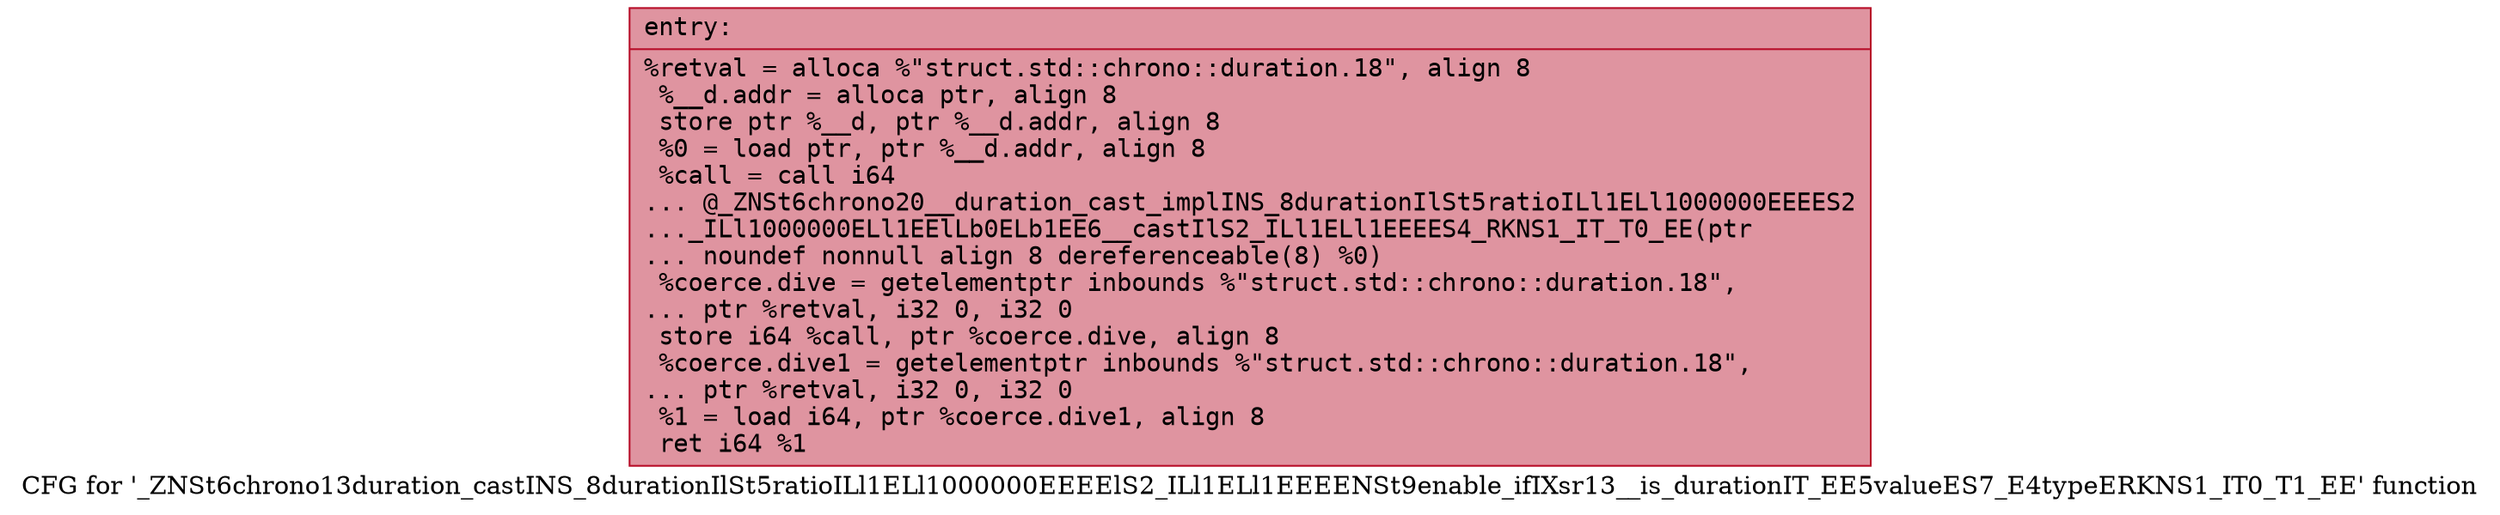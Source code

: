 digraph "CFG for '_ZNSt6chrono13duration_castINS_8durationIlSt5ratioILl1ELl1000000EEEElS2_ILl1ELl1EEEENSt9enable_ifIXsr13__is_durationIT_EE5valueES7_E4typeERKNS1_IT0_T1_EE' function" {
	label="CFG for '_ZNSt6chrono13duration_castINS_8durationIlSt5ratioILl1ELl1000000EEEElS2_ILl1ELl1EEEENSt9enable_ifIXsr13__is_durationIT_EE5valueES7_E4typeERKNS1_IT0_T1_EE' function";

	Node0x5651cd87c780 [shape=record,color="#b70d28ff", style=filled, fillcolor="#b70d2870" fontname="Courier",label="{entry:\l|  %retval = alloca %\"struct.std::chrono::duration.18\", align 8\l  %__d.addr = alloca ptr, align 8\l  store ptr %__d, ptr %__d.addr, align 8\l  %0 = load ptr, ptr %__d.addr, align 8\l  %call = call i64\l... @_ZNSt6chrono20__duration_cast_implINS_8durationIlSt5ratioILl1ELl1000000EEEES2\l..._ILl1000000ELl1EElLb0ELb1EE6__castIlS2_ILl1ELl1EEEES4_RKNS1_IT_T0_EE(ptr\l... noundef nonnull align 8 dereferenceable(8) %0)\l  %coerce.dive = getelementptr inbounds %\"struct.std::chrono::duration.18\",\l... ptr %retval, i32 0, i32 0\l  store i64 %call, ptr %coerce.dive, align 8\l  %coerce.dive1 = getelementptr inbounds %\"struct.std::chrono::duration.18\",\l... ptr %retval, i32 0, i32 0\l  %1 = load i64, ptr %coerce.dive1, align 8\l  ret i64 %1\l}"];
}
